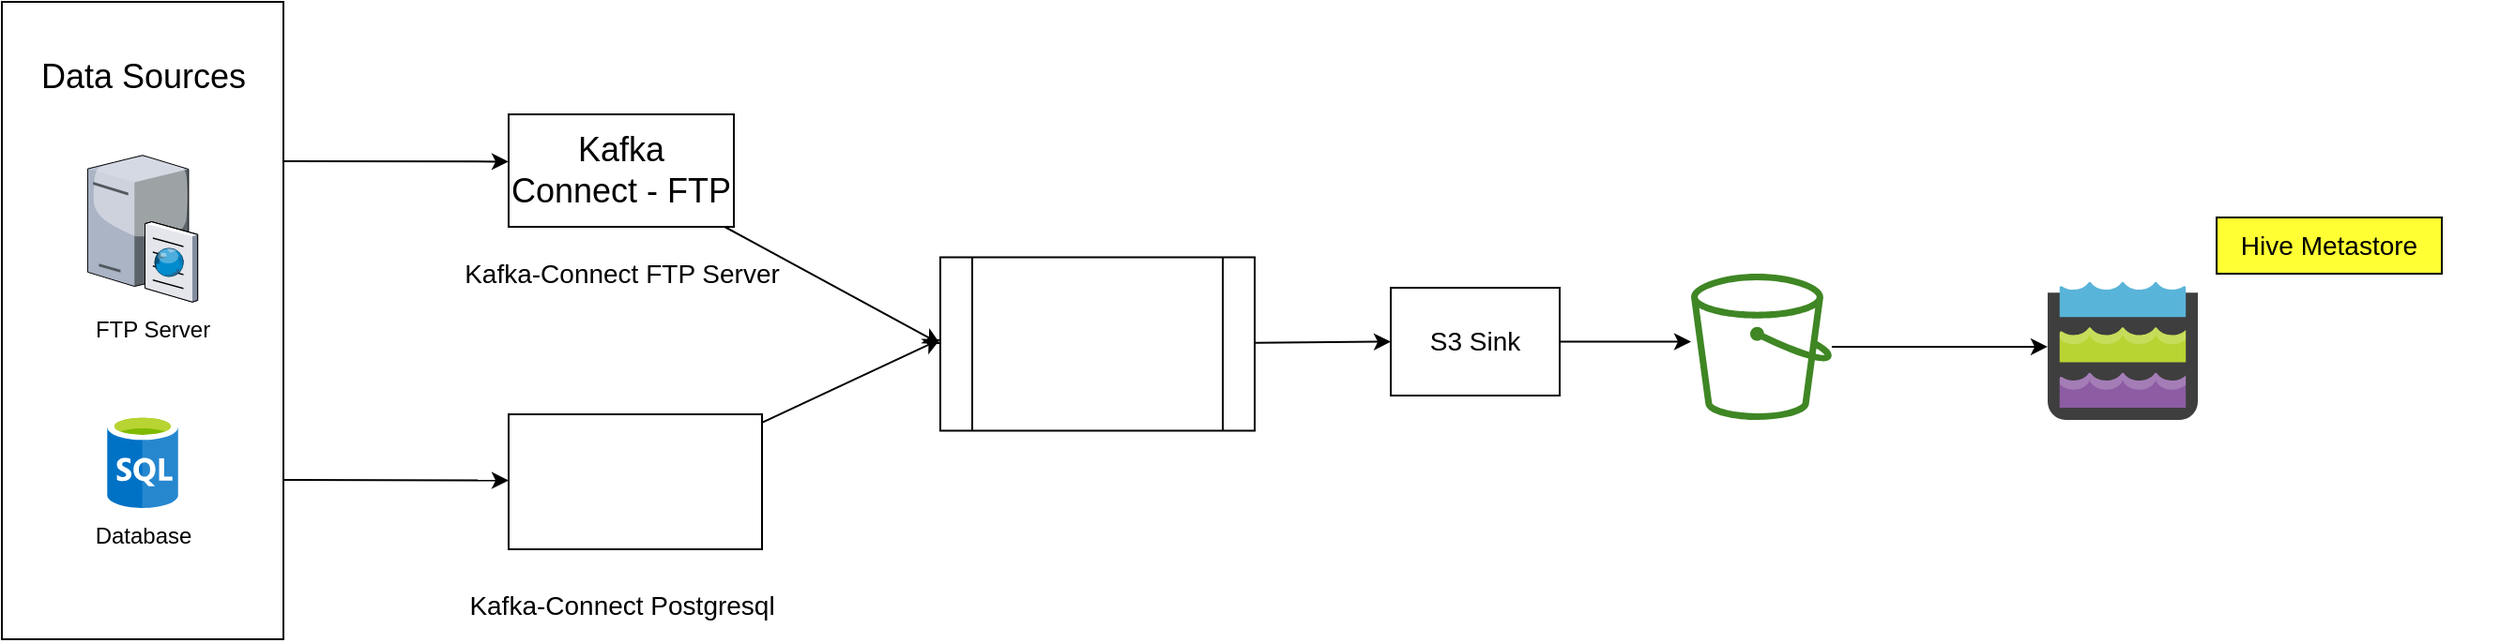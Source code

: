 <mxfile>
    <diagram id="aDwXZBhwNbRTFDpxdhYr" name="Page-1">
        <mxGraphModel dx="608" dy="390" grid="1" gridSize="10" guides="1" tooltips="1" connect="1" arrows="1" fold="1" page="1" pageScale="1" pageWidth="850" pageHeight="1100" background="none" math="0" shadow="0">
            <root>
                <mxCell id="0"/>
                <mxCell id="1" parent="0"/>
                <mxCell id="33" style="edgeStyle=none;html=1;entryX=0;entryY=0.473;entryDx=0;entryDy=0;entryPerimeter=0;fontSize=14;" edge="1" parent="1" source="20" target="28">
                    <mxGeometry relative="1" as="geometry"/>
                </mxCell>
                <mxCell id="20" value="" style="rounded=0;whiteSpace=wrap;html=1;fontSize=18;" vertex="1" parent="1">
                    <mxGeometry x="330" y="390" width="135" height="72" as="geometry"/>
                </mxCell>
                <mxCell id="34" style="edgeStyle=none;html=1;exitX=1;exitY=0.75;exitDx=0;exitDy=0;entryX=0;entryY=0.5;entryDx=0;entryDy=0;fontSize=14;" edge="1" parent="1" source="5" target="19">
                    <mxGeometry relative="1" as="geometry"/>
                </mxCell>
                <mxCell id="38" style="edgeStyle=none;html=1;exitX=1;exitY=0.25;exitDx=0;exitDy=0;entryX=0;entryY=0.42;entryDx=0;entryDy=0;entryPerimeter=0;fontSize=14;" edge="1" parent="1" source="5" target="15">
                    <mxGeometry relative="1" as="geometry"/>
                </mxCell>
                <mxCell id="5" value="" style="rounded=0;whiteSpace=wrap;html=1;" vertex="1" parent="1">
                    <mxGeometry x="60" y="170" width="150" height="340" as="geometry"/>
                </mxCell>
                <mxCell id="3" value="" style="verticalLabelPosition=bottom;sketch=0;aspect=fixed;html=1;verticalAlign=top;strokeColor=none;align=center;outlineConnect=0;shape=mxgraph.citrix.ftp_server;" vertex="1" parent="1">
                    <mxGeometry x="105.72" y="250" width="58.56" height="80" as="geometry"/>
                </mxCell>
                <mxCell id="4" value="" style="sketch=0;aspect=fixed;html=1;points=[];align=center;image;fontSize=12;image=img/lib/mscae/SQL_Database_generic.svg;" vertex="1" parent="1">
                    <mxGeometry x="116" y="390" width="38" height="50" as="geometry"/>
                </mxCell>
                <mxCell id="6" value="FTP Server&lt;br&gt;" style="text;html=1;align=center;verticalAlign=middle;resizable=0;points=[];autosize=1;strokeColor=none;fillColor=none;" vertex="1" parent="1">
                    <mxGeometry x="100" y="330" width="80" height="30" as="geometry"/>
                </mxCell>
                <mxCell id="7" value="Database&lt;br&gt;" style="text;html=1;align=center;verticalAlign=middle;resizable=0;points=[];autosize=1;strokeColor=none;fillColor=none;" vertex="1" parent="1">
                    <mxGeometry x="100" y="440" width="70" height="30" as="geometry"/>
                </mxCell>
                <mxCell id="8" value="&lt;font style=&quot;font-size: 18px;&quot;&gt;Data Sources&lt;br&gt;&lt;/font&gt;" style="text;html=1;align=center;verticalAlign=middle;resizable=0;points=[];autosize=1;strokeColor=none;fillColor=none;" vertex="1" parent="1">
                    <mxGeometry x="70" y="190" width="130" height="40" as="geometry"/>
                </mxCell>
                <mxCell id="31" style="edgeStyle=none;html=1;entryX=0;entryY=0.5;entryDx=0;entryDy=0;fontSize=14;" edge="1" parent="1" source="15" target="28">
                    <mxGeometry relative="1" as="geometry"/>
                </mxCell>
                <mxCell id="15" value="Kafka Connect - FTP" style="rounded=0;whiteSpace=wrap;html=1;fontSize=18;" vertex="1" parent="1">
                    <mxGeometry x="330" y="230" width="120" height="60" as="geometry"/>
                </mxCell>
                <mxCell id="19" value="" style="shape=image;verticalLabelPosition=bottom;labelBackgroundColor=default;verticalAlign=top;aspect=fixed;imageAspect=0;image=https://debezium.io/assets/images/color_black_debezium_type_1200px.png;" vertex="1" parent="1">
                    <mxGeometry x="330" y="390" width="134.99" height="70.62" as="geometry"/>
                </mxCell>
                <mxCell id="21" value="&lt;font style=&quot;font-size: 14px;&quot;&gt;Kafka-Connect Postgresql&lt;/font&gt;" style="text;html=1;align=center;verticalAlign=middle;resizable=0;points=[];autosize=1;strokeColor=none;fillColor=none;fontSize=18;" vertex="1" parent="1">
                    <mxGeometry x="295" y="471" width="190" height="40" as="geometry"/>
                </mxCell>
                <mxCell id="22" value="Kafka-Connect FTP Server&lt;br&gt;" style="text;html=1;align=center;verticalAlign=middle;resizable=0;points=[];autosize=1;strokeColor=none;fillColor=none;fontSize=14;" vertex="1" parent="1">
                    <mxGeometry x="295" y="300" width="190" height="30" as="geometry"/>
                </mxCell>
                <mxCell id="39" style="edgeStyle=none;html=1;entryX=0;entryY=0.5;entryDx=0;entryDy=0;fontSize=14;" edge="1" parent="1" source="28" target="27">
                    <mxGeometry relative="1" as="geometry"/>
                </mxCell>
                <mxCell id="28" value="" style="shape=process;whiteSpace=wrap;html=1;backgroundOutline=1;fontSize=14;" vertex="1" parent="1">
                    <mxGeometry x="560" y="306.25" width="167.5" height="92.5" as="geometry"/>
                </mxCell>
                <mxCell id="23" value="" style="shape=image;verticalLabelPosition=bottom;labelBackgroundColor=default;verticalAlign=top;aspect=fixed;imageAspect=0;image=https://topdev.vn/blog/wp-content/uploads/2019/05/kafka.png;" vertex="1" parent="1">
                    <mxGeometry x="606.25" y="315" width="75" height="75" as="geometry"/>
                </mxCell>
                <mxCell id="40" style="edgeStyle=none;html=1;fontSize=14;" edge="1" parent="1" source="27">
                    <mxGeometry relative="1" as="geometry">
                        <mxPoint x="960" y="351.25" as="targetPoint"/>
                    </mxGeometry>
                </mxCell>
                <mxCell id="27" value="S3 Sink&lt;br&gt;" style="whiteSpace=wrap;html=1;fontSize=14;" vertex="1" parent="1">
                    <mxGeometry x="800" y="322.5" width="90" height="57.5" as="geometry"/>
                </mxCell>
                <mxCell id="43" style="edgeStyle=none;html=1;entryX=0;entryY=0.47;entryDx=0;entryDy=0;entryPerimeter=0;fontSize=14;" edge="1" parent="1" source="41" target="42">
                    <mxGeometry relative="1" as="geometry"/>
                </mxCell>
                <mxCell id="41" value="" style="sketch=0;outlineConnect=0;fontColor=#232F3E;gradientColor=none;fillColor=#3F8624;strokeColor=none;dashed=0;verticalLabelPosition=bottom;verticalAlign=top;align=center;html=1;fontSize=12;fontStyle=0;aspect=fixed;pointerEvents=1;shape=mxgraph.aws4.bucket;" vertex="1" parent="1">
                    <mxGeometry x="960" y="315" width="75" height="78" as="geometry"/>
                </mxCell>
                <mxCell id="42" value="" style="sketch=0;aspect=fixed;html=1;points=[];align=center;image;fontSize=12;image=img/lib/mscae/Data_Lake_Storage.svg;" vertex="1" parent="1">
                    <mxGeometry x="1150" y="319.4" width="80" height="73.6" as="geometry"/>
                </mxCell>
                <mxCell id="44" value="" style="shape=image;verticalLabelPosition=bottom;labelBackgroundColor=default;verticalAlign=top;aspect=fixed;imageAspect=0;image=https://upload.wikimedia.org/wikipedia/commons/thumb/9/95/Apache_Iceberg_Logo.svg/1200px-Apache_Iceberg_Logo.svg.png;" vertex="1" parent="1">
                    <mxGeometry x="1240" y="380" width="150" height="34.9" as="geometry"/>
                </mxCell>
                <mxCell id="45" value="" style="shape=image;verticalLabelPosition=bottom;labelBackgroundColor=default;verticalAlign=top;aspect=fixed;imageAspect=0;image=https://trino.io/assets/trino-og.png;" vertex="1" parent="1">
                    <mxGeometry x="1240" y="315" width="140" height="63" as="geometry"/>
                </mxCell>
                <mxCell id="47" value="&lt;font style=&quot;&quot; color=&quot;#000000&quot;&gt;Hive Metastore&lt;/font&gt;" style="whiteSpace=wrap;html=1;fontSize=14;fillColor=#FFFF33;" vertex="1" parent="1">
                    <mxGeometry x="1240" y="285" width="120" height="30" as="geometry"/>
                </mxCell>
                <mxCell id="48" value="&lt;font color=&quot;#ffffff&quot;&gt;Kafka Connector&lt;/font&gt;" style="text;html=1;align=center;verticalAlign=middle;resizable=0;points=[];autosize=1;strokeColor=none;fillColor=none;fontSize=14;fontColor=#000000;" vertex="1" parent="1">
                    <mxGeometry x="780" y="393" width="130" height="30" as="geometry"/>
                </mxCell>
            </root>
        </mxGraphModel>
    </diagram>
</mxfile>